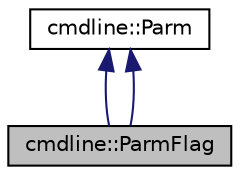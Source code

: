 digraph "cmdline::ParmFlag"
{
 // LATEX_PDF_SIZE
  edge [fontname="Helvetica",fontsize="10",labelfontname="Helvetica",labelfontsize="10"];
  node [fontname="Helvetica",fontsize="10",shape=record];
  Node1 [label="cmdline::ParmFlag",height=0.2,width=0.4,color="black", fillcolor="grey75", style="filled", fontcolor="black",tooltip=" "];
  Node2 -> Node1 [dir="back",color="midnightblue",fontsize="10",style="solid",fontname="Helvetica"];
  Node2 [label="cmdline::Parm",height=0.2,width=0.4,color="black", fillcolor="white", style="filled",URL="$d9/dff/classcmdline_1_1_parm.html",tooltip=" "];
  Node2 -> Node1 [dir="back",color="midnightblue",fontsize="10",style="solid",fontname="Helvetica"];
}
